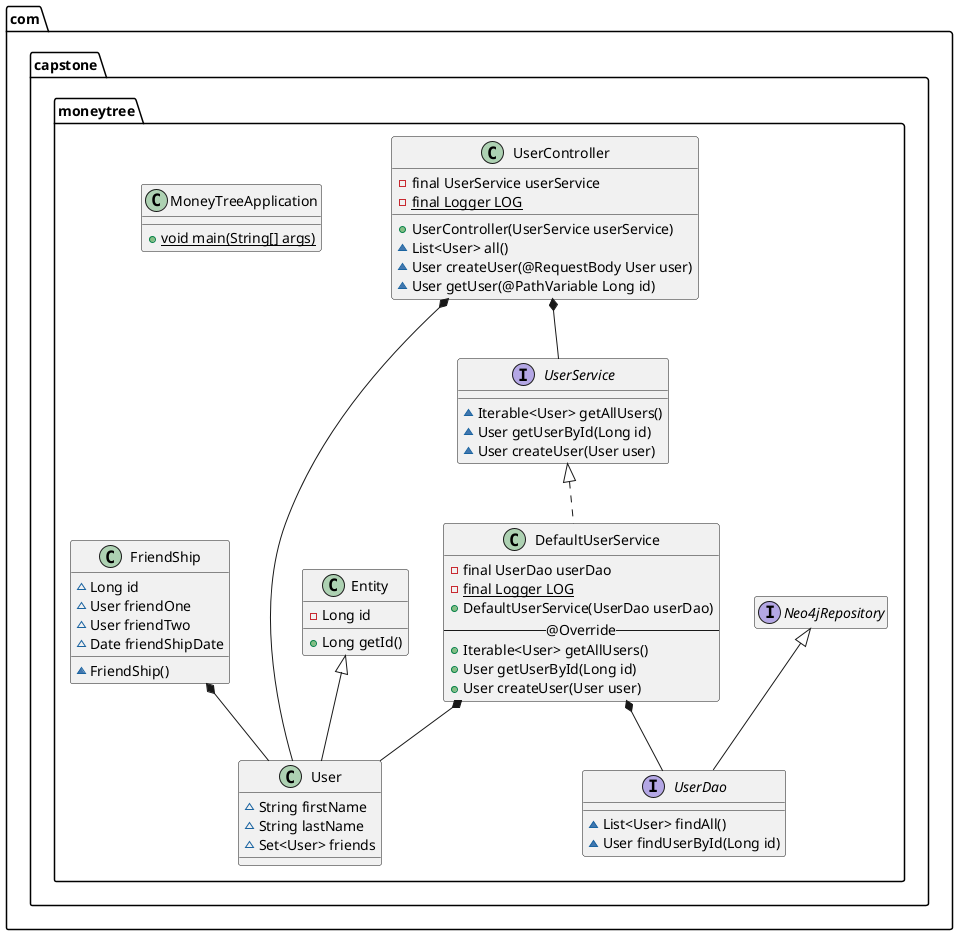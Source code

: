 @startuml

package com.capstone.moneytree {

    interface UserDao extends Neo4jRepository {
        ~List<User> findAll()
        ~User findUserById(Long id)
    }
    hide Neo4jRepository methods
    hide Neo4jRepository fields

    interface UserService {
        ~Iterable<User> getAllUsers()
        ~User getUserById(Long id)
        ~User createUser(User user)
    }

    class UserController {
        -final UserService userService
        -{static} final Logger LOG
        +UserController(UserService userService)
        ~List<User> all()
        ~User createUser(@RequestBody User user)
        ~User getUser(@PathVariable Long id)
    }
    UserController *-- UserService
    UserController *-- User


    class User extends Entity {
        ~String firstName
        ~String lastName
        ~Set<User> friends
    }

    class FriendShip {
        ~Long id
        ~User friendOne
        ~User friendTwo
        ~Date friendShipDate
        ~FriendShip()
    }
    FriendShip *-- User

    class Entity {
        -Long id
        +Long getId()
    }

    class DefaultUserService implements UserService {
        -final UserDao userDao
        -{static} final Logger LOG
        +DefaultUserService(UserDao userDao)
        -- @Override --
        +Iterable<User> getAllUsers()
        +User getUserById(Long id)
        +User createUser(User user)
    }
    DefaultUserService *-- UserDao
    DefaultUserService *-- User

    class MoneyTreeApplication {
        +{static} void main(String[] args)
    }

}

@enduml